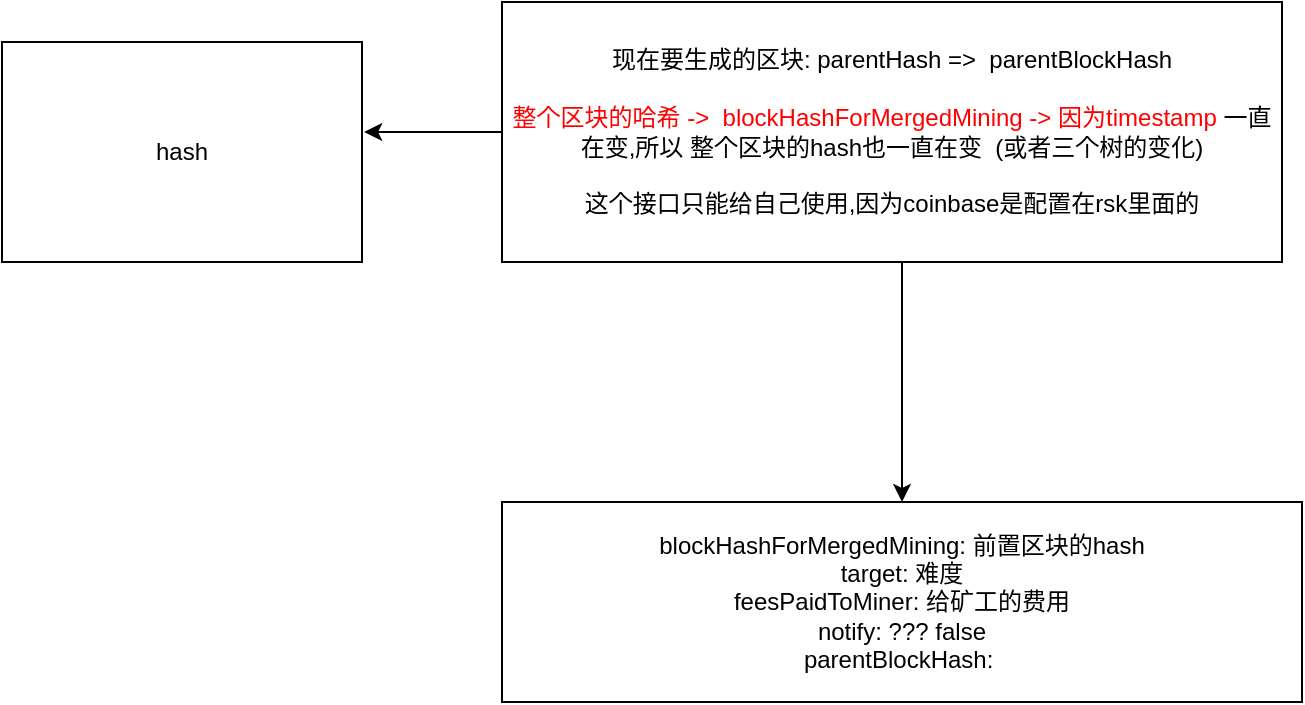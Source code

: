 <mxfile version="10.5.2"><diagram id="y4_yjauOemNqKg34Rd1-" name="Page-1"><mxGraphModel dx="1394" dy="729" grid="1" gridSize="10" guides="1" tooltips="1" connect="1" arrows="1" fold="1" page="1" pageScale="1" pageWidth="827" pageHeight="1169" math="0" shadow="0"><root><mxCell id="0"/><mxCell id="1" parent="0"/><mxCell id="aJuf9WMJVlIKu1w2zHvq-1" value="blockHashForMergedMining: 前置区块的hash&lt;br&gt;target: 难度&lt;br&gt;feesPaidToMiner: 给矿工的费用&lt;br&gt;notify: ??? false&lt;br&gt;parentBlockHash:&amp;nbsp;&lt;br&gt;" style="rounded=0;whiteSpace=wrap;html=1;" vertex="1" parent="1"><mxGeometry x="260" y="280" width="400" height="100" as="geometry"/></mxCell><mxCell id="aJuf9WMJVlIKu1w2zHvq-2" value="现在要生成的区块:&amp;nbsp;parentHash =&amp;gt;&amp;nbsp; parentBlockHash&lt;br&gt;&lt;br&gt;&lt;font color=&quot;#ff0000&quot;&gt;整个区块的哈希 -&amp;gt;&amp;nbsp; blockHashForMergedMining -&amp;gt; 因为timestamp&lt;/font&gt; 一直在变,所以 整个区块的hash也一直在变&amp;nbsp; (或者三个树的变化)&lt;br&gt;&lt;br&gt;这个接口只能给自己使用,因为coinbase是配置在rsk里面的&lt;br&gt;" style="rounded=0;whiteSpace=wrap;html=1;" vertex="1" parent="1"><mxGeometry x="260" y="30" width="390" height="130" as="geometry"/></mxCell><mxCell id="aJuf9WMJVlIKu1w2zHvq-3" value="" style="endArrow=classic;html=1;entryX=0.5;entryY=0;entryDx=0;entryDy=0;" edge="1" parent="1" target="aJuf9WMJVlIKu1w2zHvq-1"><mxGeometry width="50" height="50" relative="1" as="geometry"><mxPoint x="460" y="160" as="sourcePoint"/><mxPoint x="540" y="390" as="targetPoint"/></mxGeometry></mxCell><mxCell id="aJuf9WMJVlIKu1w2zHvq-4" value="hash" style="rounded=0;whiteSpace=wrap;html=1;" vertex="1" parent="1"><mxGeometry x="10" y="50" width="180" height="110" as="geometry"/></mxCell><mxCell id="aJuf9WMJVlIKu1w2zHvq-5" value="" style="endArrow=classic;html=1;exitX=0;exitY=0.5;exitDx=0;exitDy=0;entryX=1.006;entryY=0.409;entryDx=0;entryDy=0;entryPerimeter=0;" edge="1" parent="1" source="aJuf9WMJVlIKu1w2zHvq-2" target="aJuf9WMJVlIKu1w2zHvq-4"><mxGeometry width="50" height="50" relative="1" as="geometry"><mxPoint x="140" y="200" as="sourcePoint"/><mxPoint x="190" y="150" as="targetPoint"/></mxGeometry></mxCell></root></mxGraphModel></diagram></mxfile>